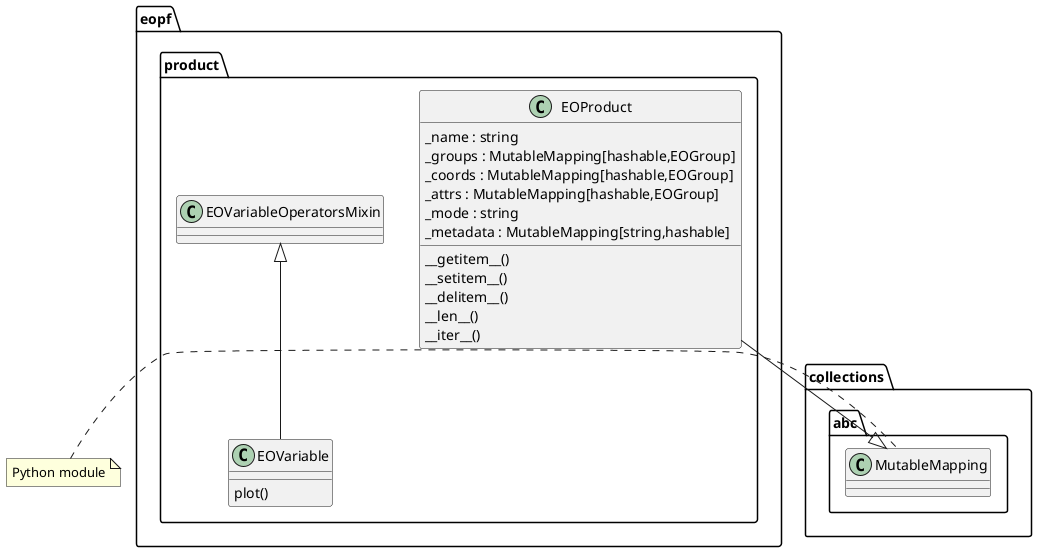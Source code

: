 @startuml
class "eopf.product.EOProduct" {

    ' EOProduct class shall implement Python magic/dunder methods necessary to emulate MutableMapping[Hashable, Group] type. The (Hashable) 'key' being the name of the group.
    __getitem__()
    __setitem__()
    __delitem__()
    __len__()
    __iter__()

    {field}_name : string
    {field}_groups : MutableMapping[hashable,EOGroup]
    {field}_coords : MutableMapping[hashable,EOGroup]
    {field}_attrs : MutableMapping[hashable,EOGroup]
    ' reading/writing mode
    {field}_mode : string
    ' json description of the product structure : chunk, locked chunk , dimensions
    {field}_metadata : MutableMapping[string,hashable]


}


class "eopf.product.EOVariable" {

    ' EOProduct class shall implement Python magic/dunder methods necessary to emulate MutableMapping[Hashable, Group] type. The (Hashable) 'key' being the name of the group.
    'put here dunders
    plot()
}


class "eopf.product.EOVariableOperatorsMixin" {

    'put here dunders
}


eopf.product.EOProduct --|> collections.abc.MutableMapping
note left: Python module

eopf.product.EOVariableOperatorsMixin <|-- eopf.product.EOVariable

@enduml
